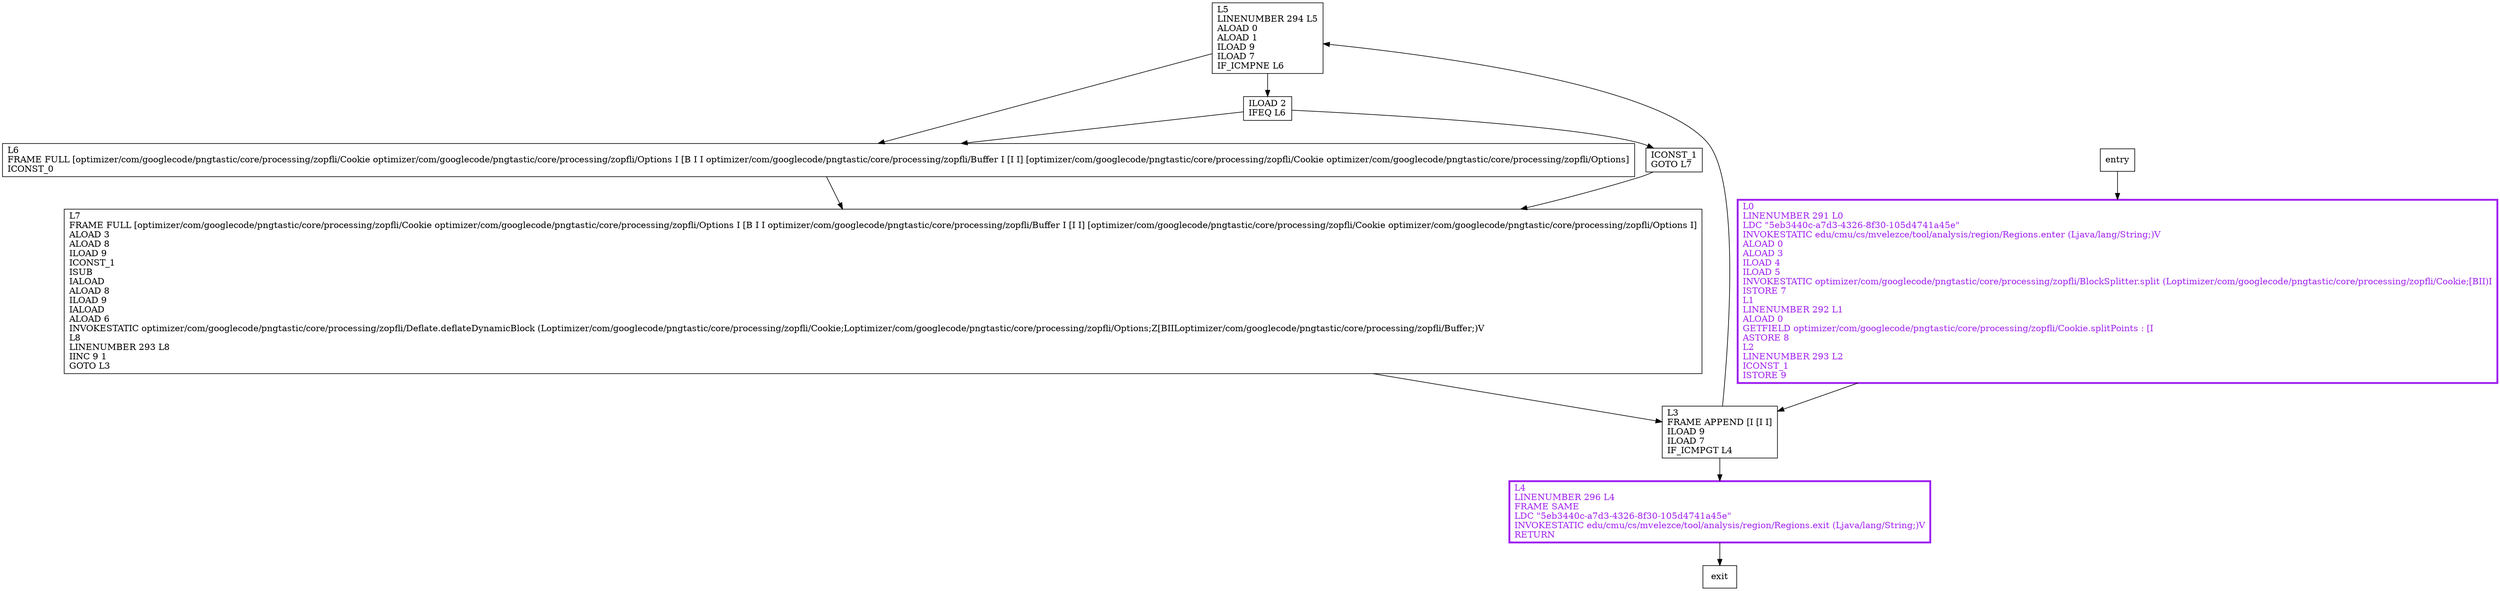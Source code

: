 digraph deflateSplittingFirst {
node [shape=record];
968717195 [label="L5\lLINENUMBER 294 L5\lALOAD 0\lALOAD 1\lILOAD 9\lILOAD 7\lIF_ICMPNE L6\l"];
1342220328 [label="L3\lFRAME APPEND [I [I I]\lILOAD 9\lILOAD 7\lIF_ICMPGT L4\l"];
1562210313 [label="ICONST_1\lGOTO L7\l"];
427346214 [label="L6\lFRAME FULL [optimizer/com/googlecode/pngtastic/core/processing/zopfli/Cookie optimizer/com/googlecode/pngtastic/core/processing/zopfli/Options I [B I I optimizer/com/googlecode/pngtastic/core/processing/zopfli/Buffer I [I I] [optimizer/com/googlecode/pngtastic/core/processing/zopfli/Cookie optimizer/com/googlecode/pngtastic/core/processing/zopfli/Options]\lICONST_0\l"];
418707370 [label="ILOAD 2\lIFEQ L6\l"];
564957189 [label="L4\lLINENUMBER 296 L4\lFRAME SAME\lLDC \"5eb3440c-a7d3-4326-8f30-105d4741a45e\"\lINVOKESTATIC edu/cmu/cs/mvelezce/tool/analysis/region/Regions.exit (Ljava/lang/String;)V\lRETURN\l"];
267284746 [label="L7\lFRAME FULL [optimizer/com/googlecode/pngtastic/core/processing/zopfli/Cookie optimizer/com/googlecode/pngtastic/core/processing/zopfli/Options I [B I I optimizer/com/googlecode/pngtastic/core/processing/zopfli/Buffer I [I I] [optimizer/com/googlecode/pngtastic/core/processing/zopfli/Cookie optimizer/com/googlecode/pngtastic/core/processing/zopfli/Options I]\lALOAD 3\lALOAD 8\lILOAD 9\lICONST_1\lISUB\lIALOAD\lALOAD 8\lILOAD 9\lIALOAD\lALOAD 6\lINVOKESTATIC optimizer/com/googlecode/pngtastic/core/processing/zopfli/Deflate.deflateDynamicBlock (Loptimizer/com/googlecode/pngtastic/core/processing/zopfli/Cookie;Loptimizer/com/googlecode/pngtastic/core/processing/zopfli/Options;Z[BIILoptimizer/com/googlecode/pngtastic/core/processing/zopfli/Buffer;)V\lL8\lLINENUMBER 293 L8\lIINC 9 1\lGOTO L3\l"];
1279895699 [label="L0\lLINENUMBER 291 L0\lLDC \"5eb3440c-a7d3-4326-8f30-105d4741a45e\"\lINVOKESTATIC edu/cmu/cs/mvelezce/tool/analysis/region/Regions.enter (Ljava/lang/String;)V\lALOAD 0\lALOAD 3\lILOAD 4\lILOAD 5\lINVOKESTATIC optimizer/com/googlecode/pngtastic/core/processing/zopfli/BlockSplitter.split (Loptimizer/com/googlecode/pngtastic/core/processing/zopfli/Cookie;[BII)I\lISTORE 7\lL1\lLINENUMBER 292 L1\lALOAD 0\lGETFIELD optimizer/com/googlecode/pngtastic/core/processing/zopfli/Cookie.splitPoints : [I\lASTORE 8\lL2\lLINENUMBER 293 L2\lICONST_1\lISTORE 9\l"];
entry;
exit;
entry -> 1279895699;
968717195 -> 427346214;
968717195 -> 418707370;
1342220328 -> 968717195;
1342220328 -> 564957189;
1562210313 -> 267284746;
427346214 -> 267284746;
418707370 -> 1562210313;
418707370 -> 427346214;
564957189 -> exit;
267284746 -> 1342220328;
1279895699 -> 1342220328;
564957189[fontcolor="purple", penwidth=3, color="purple"];
1279895699[fontcolor="purple", penwidth=3, color="purple"];
}
